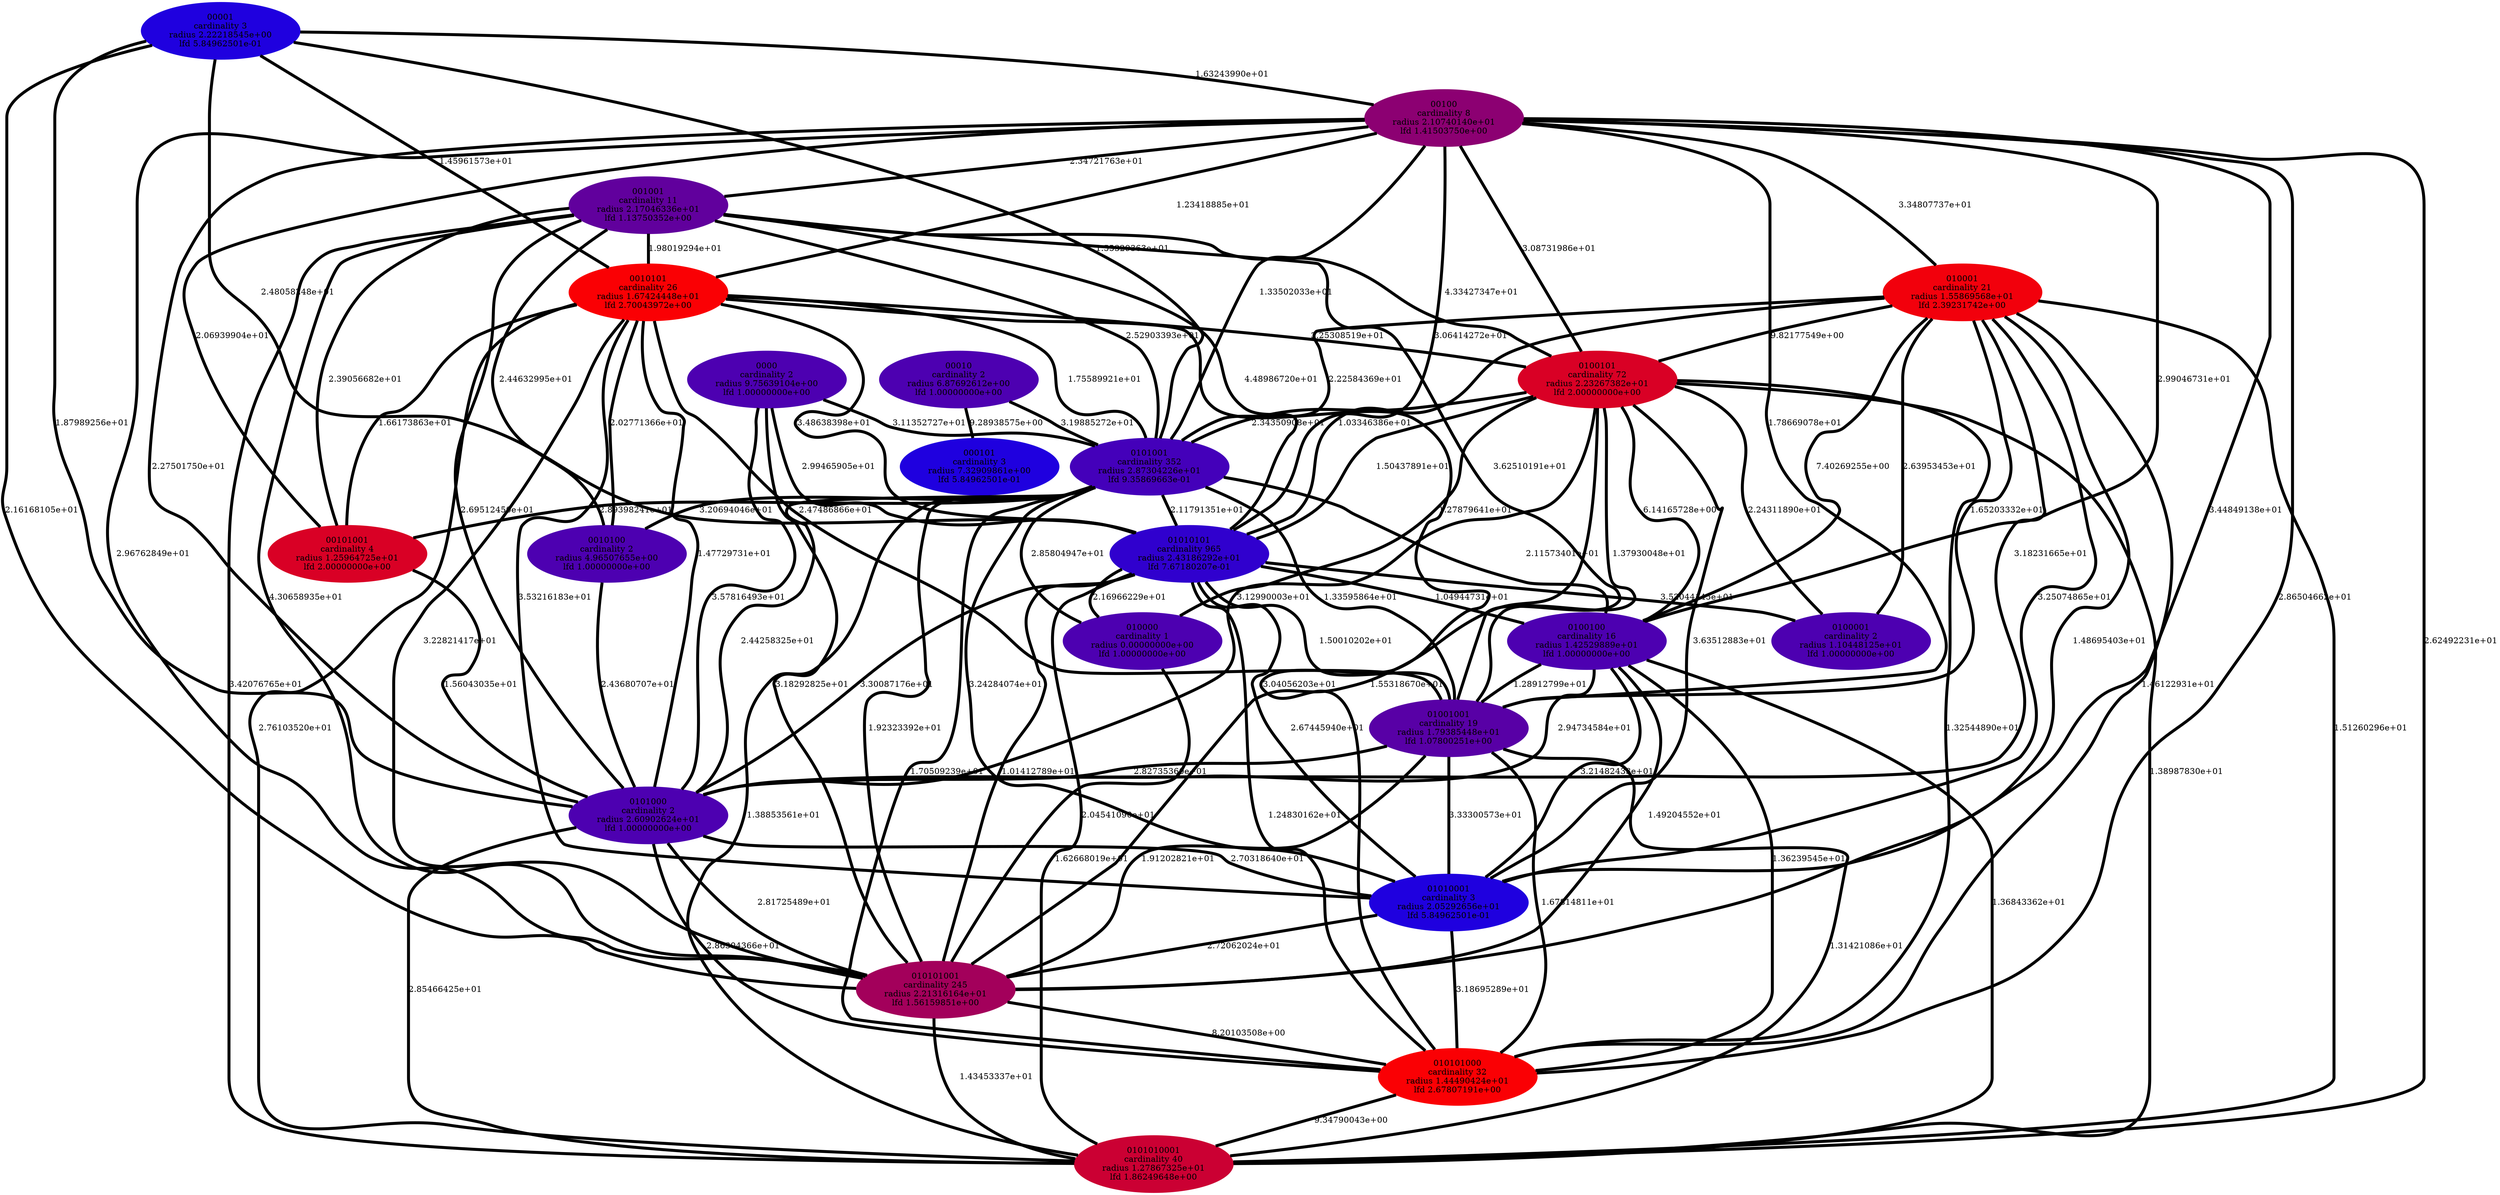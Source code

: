 graph stationary_probabilities_optimal_19 {
    edge[style=solid, penwidth="5", labeldistance="10"]
    00001 [label="00001\ncardinality 3\nradius 2.22218545e+00\nlfd 5.84962501e-01", color="#1F00DF", style="filled"]
    0010100 [label="0010100\ncardinality 2\nradius 4.96507655e+00\nlfd 1.00000000e+00", color="#4D00B1", style="filled"]
    000101 [label="000101\ncardinality 3\nradius 7.32909861e+00\nlfd 5.84962501e-01", color="#1F00DF", style="filled"]
    00100 [label="00100\ncardinality 8\nradius 2.10740140e+01\nlfd 1.41503750e+00", color="#8C0072", style="filled"]
    0101000 [label="0101000\ncardinality 2\nradius 2.60902624e+01\nlfd 1.00000000e+00", color="#4D00B1", style="filled"]
    0101001 [label="0101001\ncardinality 352\nradius 2.87304226e+01\nlfd 9.35869663e-01", color="#4400BA", style="filled"]
    0100001 [label="0100001\ncardinality 2\nradius 1.10448125e+01\nlfd 1.00000000e+00", color="#4D00B1", style="filled"]
    0100100 [label="0100100\ncardinality 16\nradius 1.42529889e+01\nlfd 1.00000000e+00", color="#4D00B1", style="filled"]
    010001 [label="010001\ncardinality 21\nradius 1.55869568e+01\nlfd 2.39231742e+00", color="#F2000C", style="filled"]
    01010101 [label="01010101\ncardinality 965\nradius 2.43186292e+01\nlfd 7.67180207e-01", color="#3000CE", style="filled"]
    0101010001 [label="0101010001\ncardinality 40\nradius 1.27867325e+01\nlfd 1.86249648e+00", color="#CB0033", style="filled"]
    01001001 [label="01001001\ncardinality 19\nradius 1.79385448e+01\nlfd 1.07800251e+00", color="#5800A6", style="filled"]
    00101001 [label="00101001\ncardinality 4\nradius 1.25964725e+01\nlfd 2.00000000e+00", color="#D90025", style="filled"]
    010101001 [label="010101001\ncardinality 245\nradius 2.21316164e+01\nlfd 1.56159851e+00", color="#A3005B", style="filled"]
    0010101 [label="0010101\ncardinality 26\nradius 1.67424448e+01\nlfd 2.70043972e+00", color="#FA0004", style="filled"]
    0100101 [label="0100101\ncardinality 72\nradius 2.23267382e+01\nlfd 2.00000000e+00", color="#D90025", style="filled"]
    0000 [label="0000\ncardinality 2\nradius 9.75639104e+00\nlfd 1.00000000e+00", color="#4D00B1", style="filled"]
    00010 [label="00010\ncardinality 2\nradius 6.87692612e+00\nlfd 1.00000000e+00", color="#4D00B1", style="filled"]
    010000 [label="010000\ncardinality 1\nradius 0.00000000e+00\nlfd 1.00000000e+00", color="#4D00B1", style="filled"]
    001001 [label="001001\ncardinality 11\nradius 2.17046336e+01\nlfd 1.13750352e+00", color="#61009D", style="filled"]
    01010001 [label="01010001\ncardinality 3\nradius 2.05292656e+01\nlfd 5.84962501e-01", color="#1F00DF", style="filled"]
    010101000 [label="010101000\ncardinality 32\nradius 1.44490424e+01\nlfd 2.67807191e+00", color="#FA0004", style="filled"]
    01010101 -- 01010001 [label="2.67445940e+01"]
    010001 -- 0100101 [label="9.82177549e+00"]
    0100101 -- 0101010001 [label="1.38987830e+01"]
    0100100 -- 010101001 [label="1.49204552e+01"]
    010000 -- 010101001 [label="2.04541090e+01"]
    0010101 -- 01010001 [label="3.53216183e+01"]
    0101001 -- 0010100 [label="3.20694046e+01"]
    0100101 -- 010000 [label="1.27879641e+01"]
    01010001 -- 010101000 [label="3.18695289e+01"]
    0100101 -- 010101000 [label="1.32544890e+01"]
    0100101 -- 0101001 [label="2.34350908e+01"]
    0101001 -- 010101000 [label="1.70509239e+01"]
    0100100 -- 01001001 [label="1.28912799e+01"]
    01010101 -- 010000 [label="2.16966229e+01"]
    0101001 -- 01010001 [label="3.24284074e+01"]
    0100100 -- 010101000 [label="1.36239545e+01"]
    0000 -- 0101001 [label="3.11352727e+01"]
    001001 -- 00101001 [label="2.39056682e+01"]
    010001 -- 01010001 [label="3.25074865e+01"]
    00100 -- 01001001 [label="1.78669078e+01"]
    01010101 -- 010101000 [label="1.24830162e+01"]
    0100101 -- 01010101 [label="1.50437891e+01"]
    01001001 -- 010101000 [label="1.67814811e+01"]
    0101000 -- 010101001 [label="2.81725489e+01"]
    010001 -- 0101000 [label="3.18231665e+01"]
    0010101 -- 01010101 [label="3.48638398e+01"]
    00100 -- 0010101 [label="1.23418885e+01"]
    010001 -- 0100001 [label="2.63953453e+01"]
    0100101 -- 0100100 [label="6.14165728e+00"]
    010101001 -- 010101000 [label="8.20103508e+00"]
    00001 -- 0101001 [label="1.55329363e+01"]
    0101001 -- 0101000 [label="2.44258325e+01"]
    0100100 -- 01010001 [label="3.21482433e+01"]
    00001 -- 01010101 [label="2.48058248e+01"]
    0100101 -- 0101000 [label="3.12990003e+01"]
    0101001 -- 0101010001 [label="1.38853561e+01"]
    00010 -- 0101001 [label="3.19885272e+01"]
    00001 -- 0010101 [label="1.45961573e+01"]
    01001001 -- 0101010001 [label="1.31421086e+01"]
    010001 -- 0101010001 [label="1.51260296e+01"]
    00100 -- 01010101 [label="3.06414272e+01"]
    00001 -- 0101000 [label="1.87989256e+01"]
    0010101 -- 0101010001 [label="2.76103520e+01"]
    0101000 -- 01010001 [label="2.70318640e+01"]
    0100100 -- 0101010001 [label="1.36843362e+01"]
    0010101 -- 0101001 [label="1.75589921e+01"]
    001001 -- 0101010001 [label="3.42076765e+01"]
    010001 -- 010101001 [label="1.48695403e+01"]
    00100 -- 0101000 [label="2.27501750e+01"]
    01010101 -- 0101010001 [label="1.62668019e+01"]
    0101001 -- 01010101 [label="2.11791351e+01"]
    0010101 -- 0100101 [label="3.25308519e+01"]
    010001 -- 0101001 [label="2.22584369e+01"]
    00100 -- 010101000 [label="2.86504662e+01"]
    0010101 -- 01001001 [label="2.47486866e+01"]
    01010101 -- 0100100 [label="1.04944731e+01"]
    01010101 -- 01001001 [label="1.50010202e+01"]
    0100101 -- 010101001 [label="1.55318670e+01"]
    00100 -- 010001 [label="3.34807737e+01"]
    0101001 -- 0100100 [label="2.11573401e+01"]
    0100101 -- 01001001 [label="1.37930048e+01"]
    01010101 -- 0100001 [label="3.52044145e+01"]
    0010101 -- 010101001 [label="3.22821417e+01"]
    001001 -- 010101001 [label="4.30658935e+01"]
    00101001 -- 0101000 [label="1.56043035e+01"]
    00100 -- 010101001 [label="2.96762849e+01"]
    001001 -- 0010101 [label="1.98019294e+01"]
    00001 -- 010101001 [label="2.16168105e+01"]
    0000 -- 0101000 [label="3.57816493e+01"]
    0000 -- 010101001 [label="3.18292825e+01"]
    00001 -- 00100 [label="1.63243990e+01"]
    00100 -- 0101001 [label="1.33502033e+01"]
    0010101 -- 00101001 [label="1.66173863e+01"]
    00010 -- 000101 [label="9.28938575e+00"]
    0000 -- 01010101 [label="2.99465905e+01"]
    0101001 -- 010101001 [label="1.92323392e+01"]
    01001001 -- 010101001 [label="1.91202821e+01"]
    001001 -- 0100101 [label="4.33427347e+01"]
    01010001 -- 010101001 [label="2.72062024e+01"]
    00100 -- 0101010001 [label="2.62492231e+01"]
    00100 -- 001001 [label="2.34721763e+01"]
    00100 -- 00101001 [label="2.06939904e+01"]
    00100 -- 01010001 [label="3.44849138e+01"]
    01010101 -- 010101001 [label="1.01412789e+01"]
    010101001 -- 0101010001 [label="1.43453337e+01"]
    001001 -- 01010101 [label="4.48986720e+01"]
    0100100 -- 0101000 [label="2.94734584e+01"]
    0010101 -- 0010100 [label="2.02771366e+01"]
    0010101 -- 0101000 [label="1.47729731e+01"]
    010001 -- 01010101 [label="1.03346386e+01"]
    01010101 -- 0101000 [label="3.30087176e+01"]
    001001 -- 0101001 [label="2.52903393e+01"]
    0010101 -- 010101000 [label="3.04056203e+01"]
    0101000 -- 010101000 [label="2.86304366e+01"]
    0010100 -- 0101000 [label="2.43680707e+01"]
    0101001 -- 00101001 [label="2.89398241e+01"]
    010001 -- 0100100 [label="7.40269255e+00"]
    01001001 -- 01010001 [label="3.33300573e+01"]
    001001 -- 0010100 [label="2.44632995e+01"]
    0100101 -- 01010001 [label="3.63512883e+01"]
    010001 -- 010101000 [label="1.46122931e+01"]
    001001 -- 01001001 [label="3.62510191e+01"]
    0100101 -- 0100001 [label="2.24311890e+01"]
    00100 -- 0100101 [label="3.08731986e+01"]
    0101000 -- 0101010001 [label="2.85466425e+01"]
    010001 -- 01001001 [label="1.65203332e+01"]
    001001 -- 0101000 [label="2.69512450e+01"]
    0101001 -- 010000 [label="2.85804947e+01"]
    0101001 -- 01001001 [label="1.33595864e+01"]
    010101000 -- 0101010001 [label="9.34790043e+00"]
    00100 -- 0100100 [label="2.99046731e+01"]
    01001001 -- 0101000 [label="2.82735360e+01"]
}

